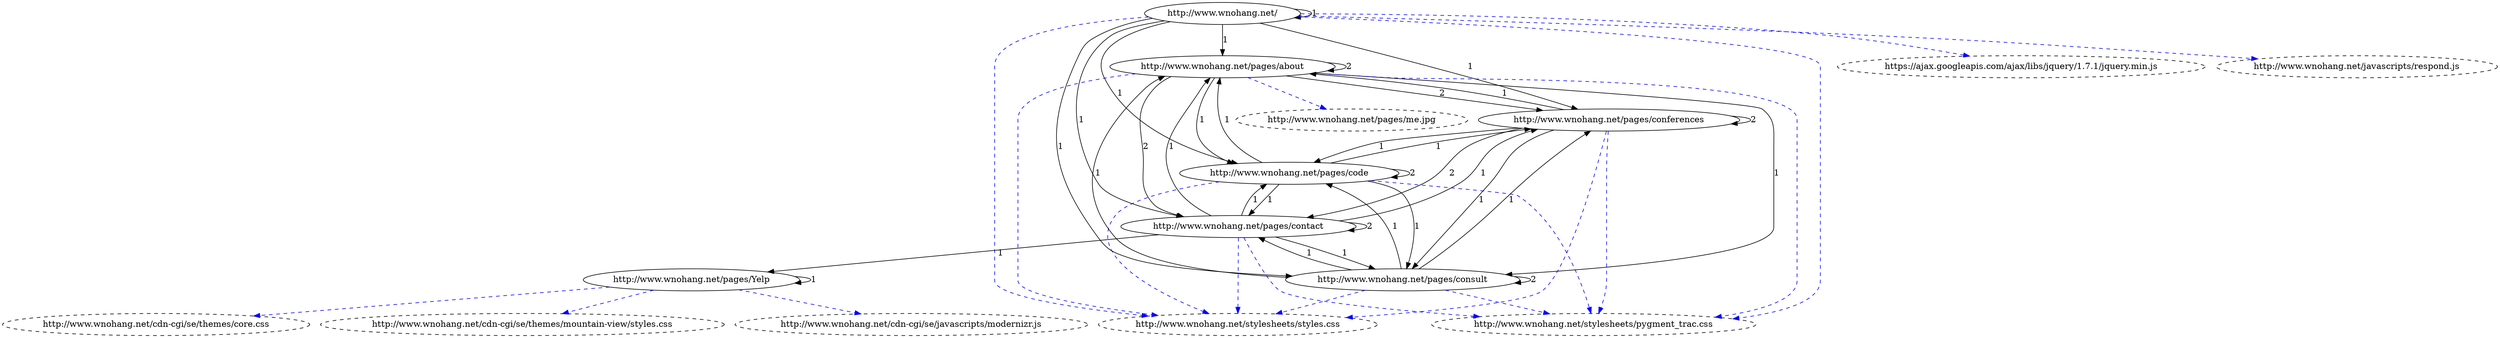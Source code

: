 digraph dotler {
	"http://www.wnohang.net/"->"http://www.wnohang.net/pages/about"[ label=1 ];
	"http://www.wnohang.net/"->"http://www.wnohang.net/pages/conferences"[ label=1 ];
	"http://www.wnohang.net/"->"http://www.wnohang.net/pages/code"[ label=1 ];
	"http://www.wnohang.net/"->"http://www.wnohang.net/pages/contact"[ label=1 ];
	"http://www.wnohang.net/"->"http://www.wnohang.net/pages/consult"[ label=1 ];
	"http://www.wnohang.net/"->"http://www.wnohang.net/"[ label=1 ];
	"http://www.wnohang.net/"->"http://www.wnohang.net/stylesheets/styles.css"[ color=blue, style=dashed ];
	"http://www.wnohang.net/"->"http://www.wnohang.net/stylesheets/pygment_trac.css"[ color=blue, style=dashed ];
	"http://www.wnohang.net/"->"https://ajax.googleapis.com/ajax/libs/jquery/1.7.1/jquery.min.js"[ color=blue, style=dashed ];
	"http://www.wnohang.net/"->"http://www.wnohang.net/javascripts/respond.js"[ color=blue, style=dashed ];
	"http://www.wnohang.net/pages/about"->"http://www.wnohang.net/pages/contact"[ label=2 ];
	"http://www.wnohang.net/pages/about"->"http://www.wnohang.net/pages/consult"[ label=1 ];
	"http://www.wnohang.net/pages/about"->"http://www.wnohang.net/pages/about"[ label=2 ];
	"http://www.wnohang.net/pages/about"->"http://www.wnohang.net/pages/conferences"[ label=2 ];
	"http://www.wnohang.net/pages/about"->"http://www.wnohang.net/pages/code"[ label=1 ];
	"http://www.wnohang.net/pages/about"->"http://www.wnohang.net/stylesheets/pygment_trac.css"[ color=blue, style=dashed ];
	"http://www.wnohang.net/pages/about"->"http://www.wnohang.net/pages/me.jpg"[ color=blue, style=dashed ];
	"http://www.wnohang.net/pages/about"->"http://www.wnohang.net/stylesheets/styles.css"[ color=blue, style=dashed ];
	"http://www.wnohang.net/pages/code"->"http://www.wnohang.net/pages/code"[ label=2 ];
	"http://www.wnohang.net/pages/code"->"http://www.wnohang.net/pages/about"[ label=1 ];
	"http://www.wnohang.net/pages/code"->"http://www.wnohang.net/pages/conferences"[ label=1 ];
	"http://www.wnohang.net/pages/code"->"http://www.wnohang.net/pages/contact"[ label=1 ];
	"http://www.wnohang.net/pages/code"->"http://www.wnohang.net/pages/consult"[ label=1 ];
	"http://www.wnohang.net/pages/code"->"http://www.wnohang.net/stylesheets/styles.css"[ color=blue, style=dashed ];
	"http://www.wnohang.net/pages/code"->"http://www.wnohang.net/stylesheets/pygment_trac.css"[ color=blue, style=dashed ];
	"http://www.wnohang.net/pages/conferences"->"http://www.wnohang.net/pages/conferences"[ label=2 ];
	"http://www.wnohang.net/pages/conferences"->"http://www.wnohang.net/pages/about"[ label=1 ];
	"http://www.wnohang.net/pages/conferences"->"http://www.wnohang.net/pages/code"[ label=1 ];
	"http://www.wnohang.net/pages/conferences"->"http://www.wnohang.net/pages/contact"[ label=2 ];
	"http://www.wnohang.net/pages/conferences"->"http://www.wnohang.net/pages/consult"[ label=1 ];
	"http://www.wnohang.net/pages/conferences"->"http://www.wnohang.net/stylesheets/styles.css"[ color=blue, style=dashed ];
	"http://www.wnohang.net/pages/conferences"->"http://www.wnohang.net/stylesheets/pygment_trac.css"[ color=blue, style=dashed ];
	"http://www.wnohang.net/pages/contact"->"http://www.wnohang.net/pages/contact"[ label=2 ];
	"http://www.wnohang.net/pages/contact"->"http://www.wnohang.net/pages/about"[ label=1 ];
	"http://www.wnohang.net/pages/contact"->"http://www.wnohang.net/pages/conferences"[ label=1 ];
	"http://www.wnohang.net/pages/contact"->"http://www.wnohang.net/pages/code"[ label=1 ];
	"http://www.wnohang.net/pages/contact"->"http://www.wnohang.net/pages/consult"[ label=1 ];
	"http://www.wnohang.net/pages/contact"->"http://www.wnohang.net/pages/Yelp"[ label=1 ];
	"http://www.wnohang.net/pages/contact"->"http://www.wnohang.net/stylesheets/styles.css"[ color=blue, style=dashed ];
	"http://www.wnohang.net/pages/contact"->"http://www.wnohang.net/stylesheets/pygment_trac.css"[ color=blue, style=dashed ];
	"http://www.wnohang.net/pages/consult"->"http://www.wnohang.net/pages/code"[ label=1 ];
	"http://www.wnohang.net/pages/consult"->"http://www.wnohang.net/pages/contact"[ label=1 ];
	"http://www.wnohang.net/pages/consult"->"http://www.wnohang.net/pages/consult"[ label=2 ];
	"http://www.wnohang.net/pages/consult"->"http://www.wnohang.net/pages/about"[ label=1 ];
	"http://www.wnohang.net/pages/consult"->"http://www.wnohang.net/pages/conferences"[ label=1 ];
	"http://www.wnohang.net/pages/consult"->"http://www.wnohang.net/stylesheets/styles.css"[ color=blue, style=dashed ];
	"http://www.wnohang.net/pages/consult"->"http://www.wnohang.net/stylesheets/pygment_trac.css"[ color=blue, style=dashed ];
	"http://www.wnohang.net/pages/Yelp"->"http://www.wnohang.net/pages/Yelp"[ label=1 ];
	"http://www.wnohang.net/pages/Yelp"->"http://www.wnohang.net/cdn-cgi/se/themes/mountain-view/styles.css"[ color=blue, style=dashed ];
	"http://www.wnohang.net/pages/Yelp"->"http://www.wnohang.net/cdn-cgi/se/javascripts/modernizr.js"[ color=blue, style=dashed ];
	"http://www.wnohang.net/pages/Yelp"->"http://www.wnohang.net/cdn-cgi/se/themes/core.css"[ color=blue, style=dashed ];
	"http://www.wnohang.net/" [ URL="http://www.wnohang.net/" ];
	"http://www.wnohang.net/cdn-cgi/se/javascripts/modernizr.js" [ URL="modernizr.js", style=dashed, tooltip="http://www.wnohang.net/cdn-cgi/se/javascripts/modernizr.js" ];
	"http://www.wnohang.net/cdn-cgi/se/themes/core.css" [ URL="core.css", style=dashed, tooltip="http://www.wnohang.net/cdn-cgi/se/themes/core.css" ];
	"http://www.wnohang.net/cdn-cgi/se/themes/mountain-view/styles.css" [ URL="styles.css", style=dashed, tooltip="http://www.wnohang.net/cdn-cgi/se/themes/mountain-view/styles.css" ];
	"http://www.wnohang.net/javascripts/respond.js" [ URL="respond.js", style=dashed, tooltip="http://www.wnohang.net/javascripts/respond.js" ];
	"http://www.wnohang.net/pages/Yelp" [ URL="http://www.wnohang.net/pages/Yelp" ];
	"http://www.wnohang.net/pages/about" [ URL="http://www.wnohang.net/pages/about" ];
	"http://www.wnohang.net/pages/code" [ URL="http://www.wnohang.net/pages/code" ];
	"http://www.wnohang.net/pages/conferences" [ URL="http://www.wnohang.net/pages/conferences" ];
	"http://www.wnohang.net/pages/consult" [ URL="http://www.wnohang.net/pages/consult" ];
	"http://www.wnohang.net/pages/contact" [ URL="http://www.wnohang.net/pages/contact" ];
	"http://www.wnohang.net/pages/me.jpg" [ URL="me.jpg", style=dashed, tooltip="http://www.wnohang.net/pages/me.jpg" ];
	"http://www.wnohang.net/stylesheets/pygment_trac.css" [ URL="pygment_trac.css", style=dashed, tooltip="http://www.wnohang.net/stylesheets/pygment_trac.css" ];
	"http://www.wnohang.net/stylesheets/styles.css" [ URL="styles.css", style=dashed, tooltip="http://www.wnohang.net/stylesheets/styles.css" ];
	"https://ajax.googleapis.com/ajax/libs/jquery/1.7.1/jquery.min.js" [ URL="jquery.min.js", style=dashed, tooltip="https://ajax.googleapis.com/ajax/libs/jquery/1.7.1/jquery.min.js" ];

}
